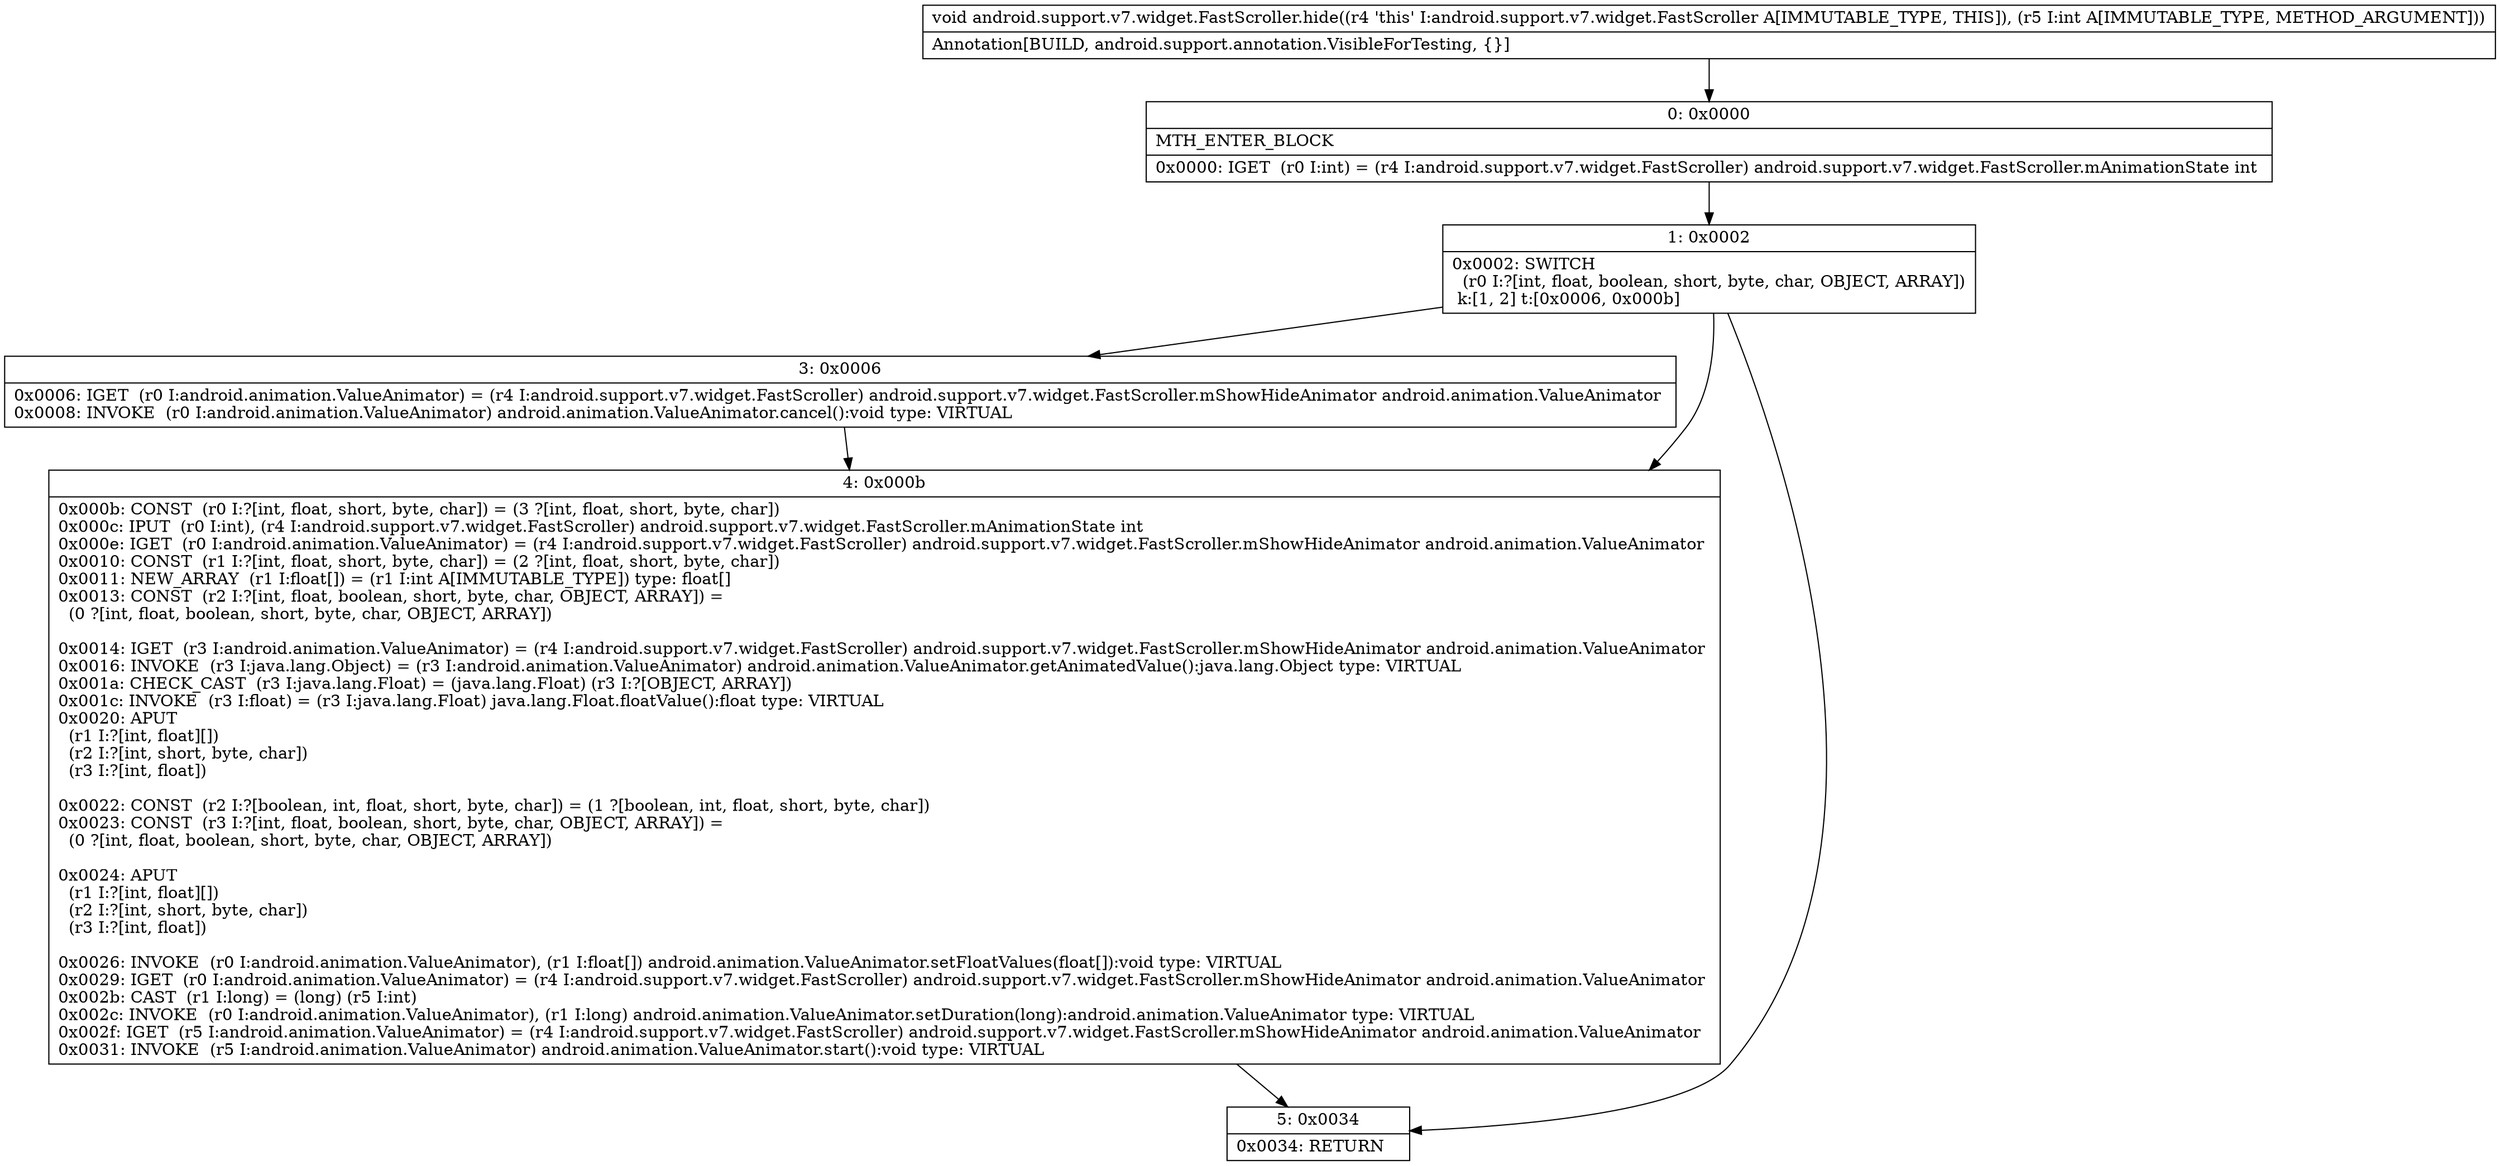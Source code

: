digraph "CFG forandroid.support.v7.widget.FastScroller.hide(I)V" {
Node_0 [shape=record,label="{0\:\ 0x0000|MTH_ENTER_BLOCK\l|0x0000: IGET  (r0 I:int) = (r4 I:android.support.v7.widget.FastScroller) android.support.v7.widget.FastScroller.mAnimationState int \l}"];
Node_1 [shape=record,label="{1\:\ 0x0002|0x0002: SWITCH  \l  (r0 I:?[int, float, boolean, short, byte, char, OBJECT, ARRAY])\l k:[1, 2] t:[0x0006, 0x000b] \l}"];
Node_3 [shape=record,label="{3\:\ 0x0006|0x0006: IGET  (r0 I:android.animation.ValueAnimator) = (r4 I:android.support.v7.widget.FastScroller) android.support.v7.widget.FastScroller.mShowHideAnimator android.animation.ValueAnimator \l0x0008: INVOKE  (r0 I:android.animation.ValueAnimator) android.animation.ValueAnimator.cancel():void type: VIRTUAL \l}"];
Node_4 [shape=record,label="{4\:\ 0x000b|0x000b: CONST  (r0 I:?[int, float, short, byte, char]) = (3 ?[int, float, short, byte, char]) \l0x000c: IPUT  (r0 I:int), (r4 I:android.support.v7.widget.FastScroller) android.support.v7.widget.FastScroller.mAnimationState int \l0x000e: IGET  (r0 I:android.animation.ValueAnimator) = (r4 I:android.support.v7.widget.FastScroller) android.support.v7.widget.FastScroller.mShowHideAnimator android.animation.ValueAnimator \l0x0010: CONST  (r1 I:?[int, float, short, byte, char]) = (2 ?[int, float, short, byte, char]) \l0x0011: NEW_ARRAY  (r1 I:float[]) = (r1 I:int A[IMMUTABLE_TYPE]) type: float[] \l0x0013: CONST  (r2 I:?[int, float, boolean, short, byte, char, OBJECT, ARRAY]) = \l  (0 ?[int, float, boolean, short, byte, char, OBJECT, ARRAY])\l \l0x0014: IGET  (r3 I:android.animation.ValueAnimator) = (r4 I:android.support.v7.widget.FastScroller) android.support.v7.widget.FastScroller.mShowHideAnimator android.animation.ValueAnimator \l0x0016: INVOKE  (r3 I:java.lang.Object) = (r3 I:android.animation.ValueAnimator) android.animation.ValueAnimator.getAnimatedValue():java.lang.Object type: VIRTUAL \l0x001a: CHECK_CAST  (r3 I:java.lang.Float) = (java.lang.Float) (r3 I:?[OBJECT, ARRAY]) \l0x001c: INVOKE  (r3 I:float) = (r3 I:java.lang.Float) java.lang.Float.floatValue():float type: VIRTUAL \l0x0020: APUT  \l  (r1 I:?[int, float][])\l  (r2 I:?[int, short, byte, char])\l  (r3 I:?[int, float])\l \l0x0022: CONST  (r2 I:?[boolean, int, float, short, byte, char]) = (1 ?[boolean, int, float, short, byte, char]) \l0x0023: CONST  (r3 I:?[int, float, boolean, short, byte, char, OBJECT, ARRAY]) = \l  (0 ?[int, float, boolean, short, byte, char, OBJECT, ARRAY])\l \l0x0024: APUT  \l  (r1 I:?[int, float][])\l  (r2 I:?[int, short, byte, char])\l  (r3 I:?[int, float])\l \l0x0026: INVOKE  (r0 I:android.animation.ValueAnimator), (r1 I:float[]) android.animation.ValueAnimator.setFloatValues(float[]):void type: VIRTUAL \l0x0029: IGET  (r0 I:android.animation.ValueAnimator) = (r4 I:android.support.v7.widget.FastScroller) android.support.v7.widget.FastScroller.mShowHideAnimator android.animation.ValueAnimator \l0x002b: CAST  (r1 I:long) = (long) (r5 I:int) \l0x002c: INVOKE  (r0 I:android.animation.ValueAnimator), (r1 I:long) android.animation.ValueAnimator.setDuration(long):android.animation.ValueAnimator type: VIRTUAL \l0x002f: IGET  (r5 I:android.animation.ValueAnimator) = (r4 I:android.support.v7.widget.FastScroller) android.support.v7.widget.FastScroller.mShowHideAnimator android.animation.ValueAnimator \l0x0031: INVOKE  (r5 I:android.animation.ValueAnimator) android.animation.ValueAnimator.start():void type: VIRTUAL \l}"];
Node_5 [shape=record,label="{5\:\ 0x0034|0x0034: RETURN   \l}"];
MethodNode[shape=record,label="{void android.support.v7.widget.FastScroller.hide((r4 'this' I:android.support.v7.widget.FastScroller A[IMMUTABLE_TYPE, THIS]), (r5 I:int A[IMMUTABLE_TYPE, METHOD_ARGUMENT]))  | Annotation[BUILD, android.support.annotation.VisibleForTesting, \{\}]\l}"];
MethodNode -> Node_0;
Node_0 -> Node_1;
Node_1 -> Node_3;
Node_1 -> Node_4;
Node_1 -> Node_5;
Node_3 -> Node_4;
Node_4 -> Node_5;
}

